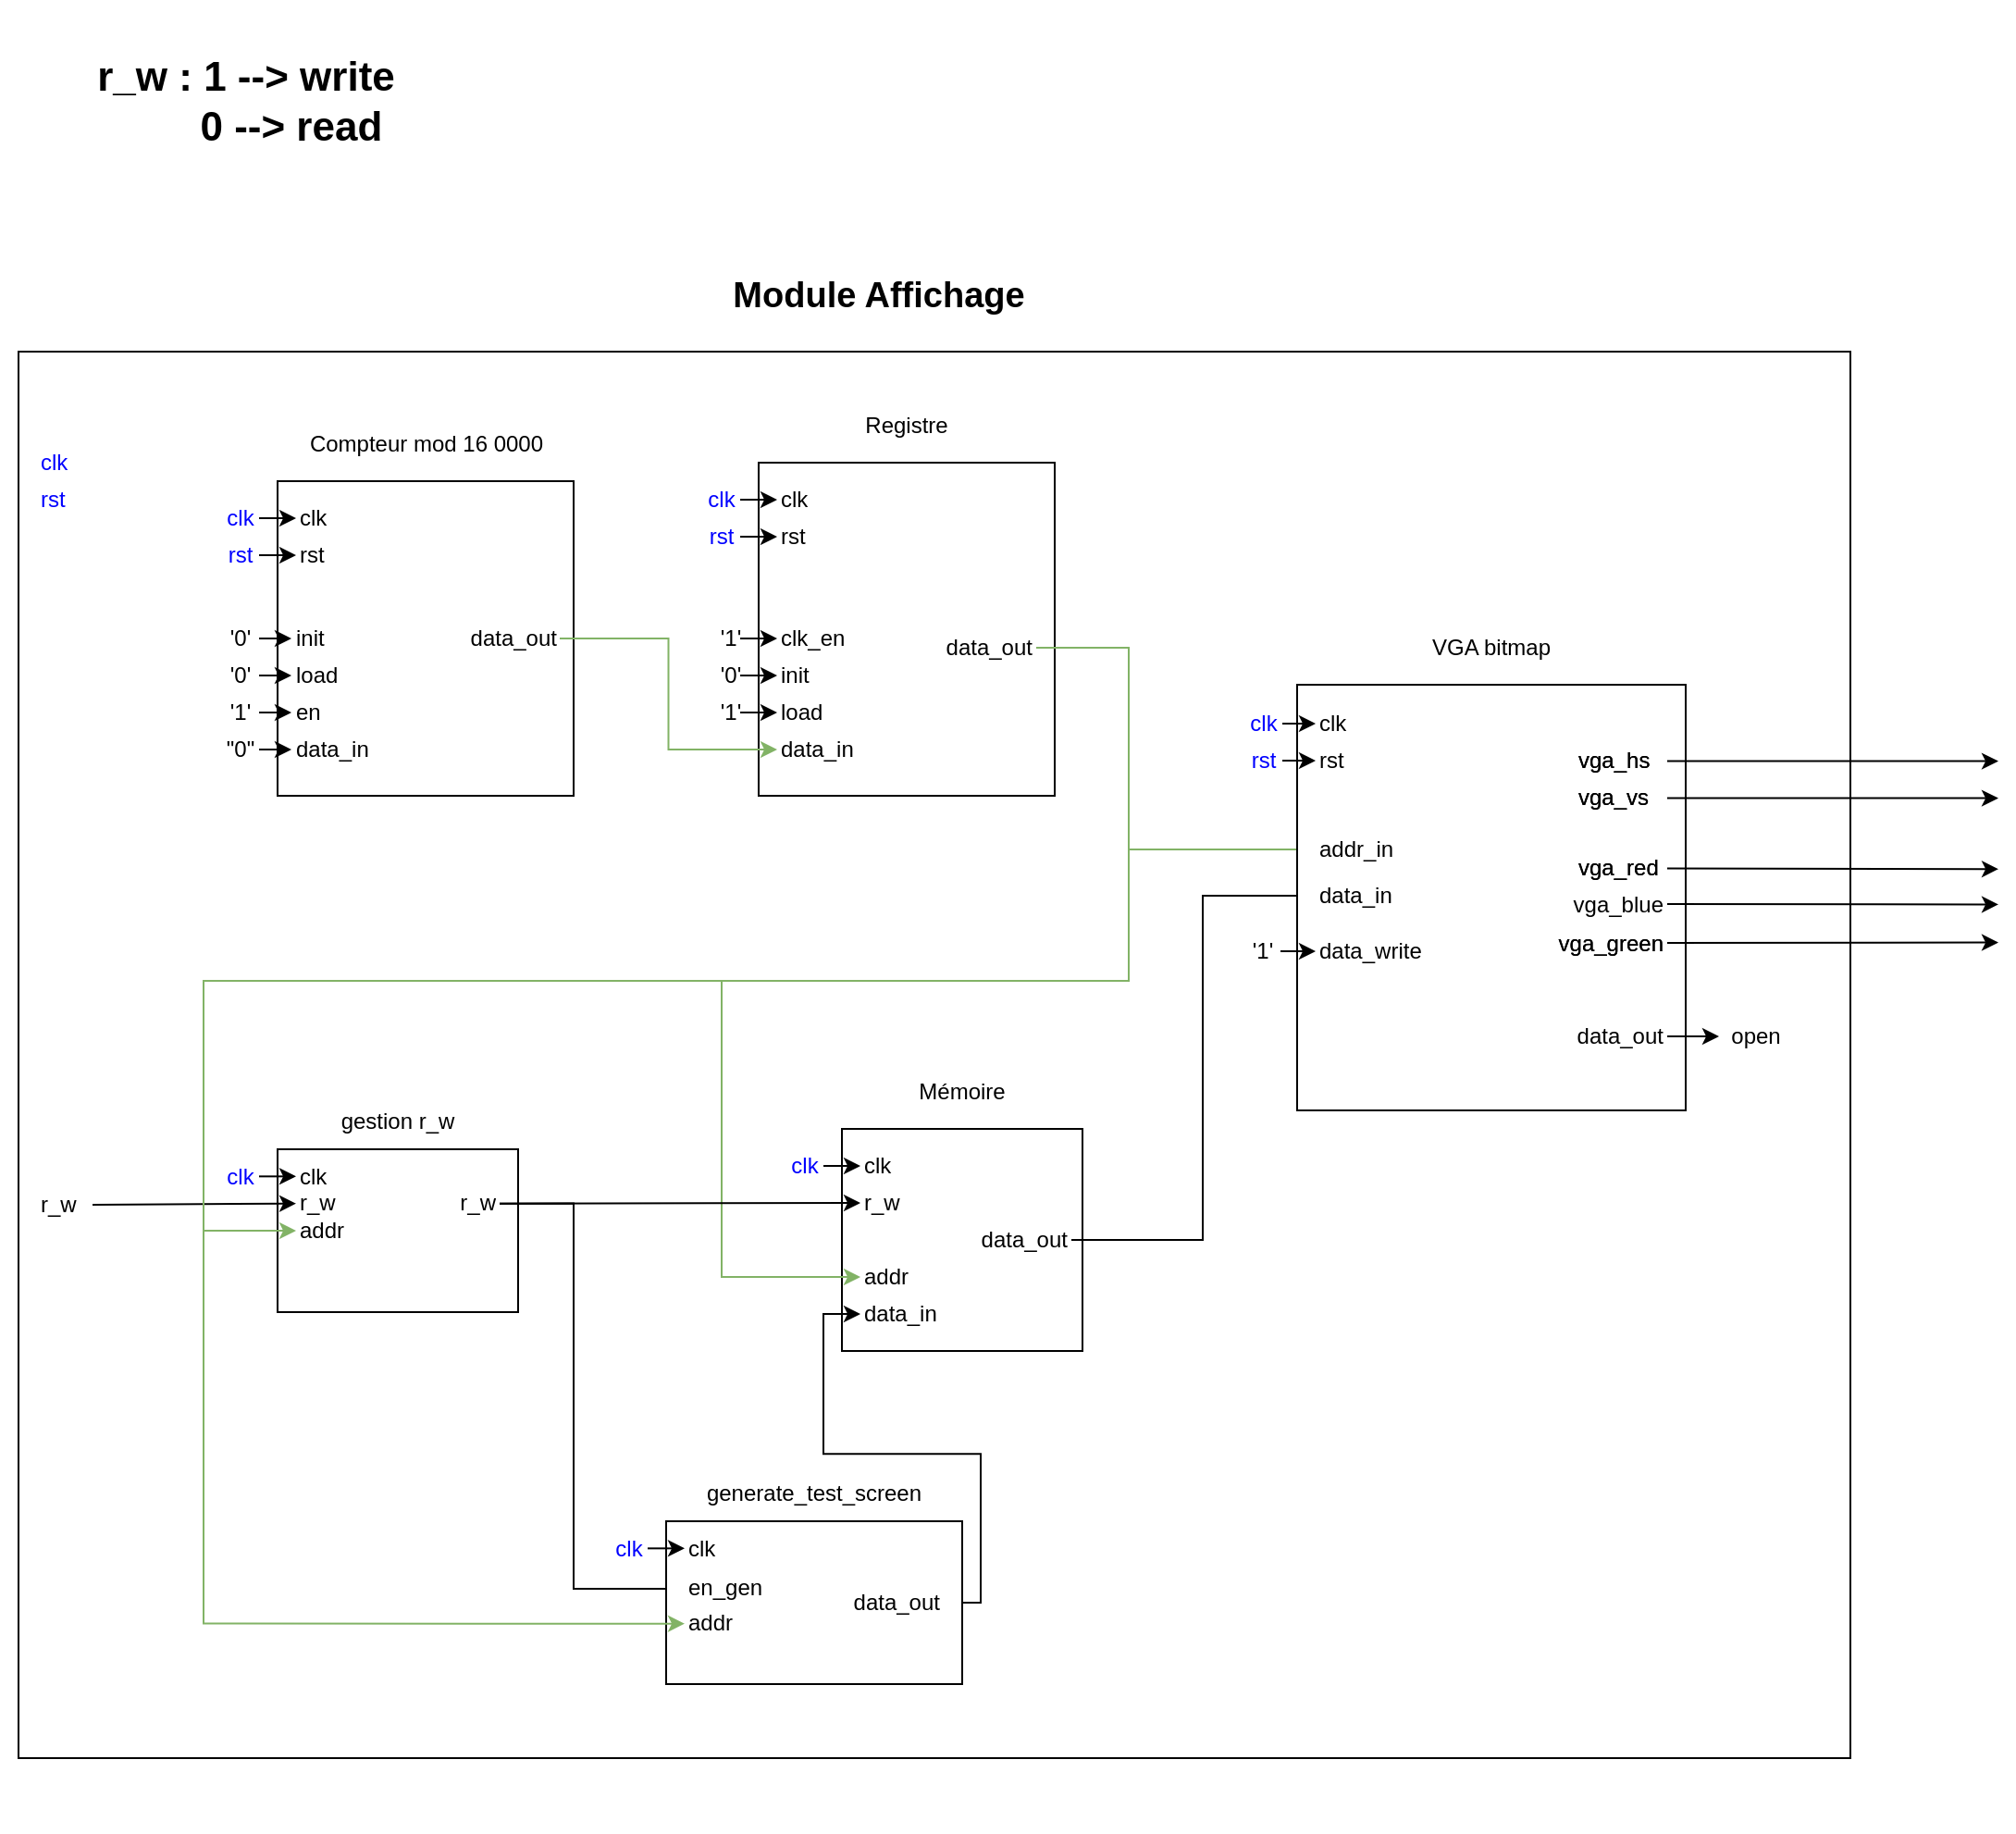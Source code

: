 <mxfile version="14.1.8" type="device"><diagram id="ax2-JwtC_drVLvmRyZry" name="Structure affichage"><mxGraphModel dx="1536" dy="964" grid="1" gridSize="10" guides="1" tooltips="1" connect="1" arrows="1" fold="1" page="1" pageScale="1" pageWidth="827" pageHeight="1169" math="0" shadow="0"><root><mxCell id="0"/><mxCell id="1" parent="0"/><mxCell id="cAU2ld0IRvJ3cUlQeDsV-158" value="&lt;font style=&quot;font-size: 22px;&quot;&gt;&lt;b style=&quot;font-size: 22px;&quot;&gt;r_w : 1 --&amp;gt; write&lt;br style=&quot;font-size: 22px;&quot;&gt;&amp;nbsp; &amp;nbsp; &amp;nbsp; &amp;nbsp; 0 --&amp;gt; read&lt;/b&gt;&lt;/font&gt;" style="text;html=1;strokeColor=none;fillColor=none;align=center;verticalAlign=middle;whiteSpace=wrap;rounded=0;fontSize=22;fontColor=#000000;" vertex="1" parent="1"><mxGeometry x="300" y="110" width="266" height="110" as="geometry"/></mxCell><mxCell id="cAU2ld0IRvJ3cUlQeDsV-157" value="" style="group" vertex="1" connectable="0" parent="1"><mxGeometry x="310" y="250" width="1070" height="850" as="geometry"/></mxCell><mxCell id="cAU2ld0IRvJ3cUlQeDsV-60" value="" style="rounded=0;whiteSpace=wrap;html=1;align=right;" vertex="1" parent="cAU2ld0IRvJ3cUlQeDsV-157"><mxGeometry y="50" width="990" height="760" as="geometry"/></mxCell><mxCell id="cAU2ld0IRvJ3cUlQeDsV-62" value="clk" style="text;html=1;strokeColor=none;fillColor=none;align=left;verticalAlign=middle;whiteSpace=wrap;rounded=0;fontColor=#0000FF;" vertex="1" parent="cAU2ld0IRvJ3cUlQeDsV-157"><mxGeometry x="10" y="100" width="20" height="20" as="geometry"/></mxCell><mxCell id="cAU2ld0IRvJ3cUlQeDsV-63" value="rst" style="text;html=1;strokeColor=none;fillColor=none;align=left;verticalAlign=middle;whiteSpace=wrap;rounded=0;fontColor=#0000FF;" vertex="1" parent="cAU2ld0IRvJ3cUlQeDsV-157"><mxGeometry x="10" y="120" width="20" height="20" as="geometry"/></mxCell><mxCell id="cAU2ld0IRvJ3cUlQeDsV-98" value="" style="group" vertex="1" connectable="0" parent="cAU2ld0IRvJ3cUlQeDsV-157"><mxGeometry x="110" y="90" width="210" height="230" as="geometry"/></mxCell><mxCell id="cAU2ld0IRvJ3cUlQeDsV-91" value="" style="group" vertex="1" connectable="0" parent="cAU2ld0IRvJ3cUlQeDsV-98"><mxGeometry width="210" height="230" as="geometry"/></mxCell><mxCell id="cAU2ld0IRvJ3cUlQeDsV-45" value="" style="group" vertex="1" connectable="0" parent="cAU2ld0IRvJ3cUlQeDsV-91"><mxGeometry x="30" width="180" height="230" as="geometry"/></mxCell><mxCell id="cAU2ld0IRvJ3cUlQeDsV-4" value="" style="rounded=0;whiteSpace=wrap;html=1;align=left;" vertex="1" parent="cAU2ld0IRvJ3cUlQeDsV-45"><mxGeometry y="30" width="160" height="170" as="geometry"/></mxCell><mxCell id="cAU2ld0IRvJ3cUlQeDsV-23" value="clk" style="text;html=1;strokeColor=none;fillColor=none;align=left;verticalAlign=middle;whiteSpace=wrap;rounded=0;" vertex="1" parent="cAU2ld0IRvJ3cUlQeDsV-45"><mxGeometry x="10" y="40" width="40" height="20" as="geometry"/></mxCell><mxCell id="cAU2ld0IRvJ3cUlQeDsV-24" value="rst" style="text;html=1;strokeColor=none;fillColor=none;align=left;verticalAlign=middle;whiteSpace=wrap;rounded=0;" vertex="1" parent="cAU2ld0IRvJ3cUlQeDsV-45"><mxGeometry x="10" y="60" width="40" height="20" as="geometry"/></mxCell><mxCell id="cAU2ld0IRvJ3cUlQeDsV-26" value="init" style="text;html=1;strokeColor=none;fillColor=none;align=left;verticalAlign=middle;whiteSpace=wrap;rounded=0;" vertex="1" parent="cAU2ld0IRvJ3cUlQeDsV-45"><mxGeometry x="7.5" y="100" width="40" height="30" as="geometry"/></mxCell><mxCell id="cAU2ld0IRvJ3cUlQeDsV-27" value="load" style="text;html=1;strokeColor=none;fillColor=none;align=left;verticalAlign=middle;whiteSpace=wrap;rounded=0;" vertex="1" parent="cAU2ld0IRvJ3cUlQeDsV-45"><mxGeometry x="7.5" y="120" width="60" height="30" as="geometry"/></mxCell><mxCell id="cAU2ld0IRvJ3cUlQeDsV-28" value="en" style="text;html=1;strokeColor=none;fillColor=none;align=left;verticalAlign=middle;whiteSpace=wrap;rounded=0;" vertex="1" parent="cAU2ld0IRvJ3cUlQeDsV-45"><mxGeometry x="7.5" y="140" width="60" height="30" as="geometry"/></mxCell><mxCell id="cAU2ld0IRvJ3cUlQeDsV-36" value="data_in" style="text;html=1;strokeColor=none;fillColor=none;align=left;verticalAlign=middle;whiteSpace=wrap;rounded=0;" vertex="1" parent="cAU2ld0IRvJ3cUlQeDsV-45"><mxGeometry x="7.5" y="160" width="60" height="30" as="geometry"/></mxCell><mxCell id="cAU2ld0IRvJ3cUlQeDsV-37" value="data_out" style="text;html=1;strokeColor=none;fillColor=none;align=right;verticalAlign=middle;whiteSpace=wrap;rounded=0;" vertex="1" parent="cAU2ld0IRvJ3cUlQeDsV-45"><mxGeometry x="92.5" y="100" width="60" height="30" as="geometry"/></mxCell><mxCell id="cAU2ld0IRvJ3cUlQeDsV-38" value="Compteur mod 16 0000" style="text;html=1;strokeColor=none;fillColor=none;align=center;verticalAlign=middle;whiteSpace=wrap;rounded=0;" vertex="1" parent="cAU2ld0IRvJ3cUlQeDsV-45"><mxGeometry x="7.5" width="145" height="20" as="geometry"/></mxCell><mxCell id="cAU2ld0IRvJ3cUlQeDsV-72" style="edgeStyle=orthogonalEdgeStyle;rounded=0;orthogonalLoop=1;jettySize=auto;html=1;exitX=1;exitY=0.5;exitDx=0;exitDy=0;entryX=0;entryY=0.5;entryDx=0;entryDy=0;" edge="1" parent="cAU2ld0IRvJ3cUlQeDsV-91" source="cAU2ld0IRvJ3cUlQeDsV-71" target="cAU2ld0IRvJ3cUlQeDsV-26"><mxGeometry relative="1" as="geometry"/></mxCell><mxCell id="cAU2ld0IRvJ3cUlQeDsV-71" value="'0'" style="text;html=1;strokeColor=none;fillColor=none;align=center;verticalAlign=middle;whiteSpace=wrap;rounded=0;" vertex="1" parent="cAU2ld0IRvJ3cUlQeDsV-91"><mxGeometry y="105" width="20" height="20" as="geometry"/></mxCell><mxCell id="cAU2ld0IRvJ3cUlQeDsV-79" style="edgeStyle=none;rounded=0;orthogonalLoop=1;jettySize=auto;html=1;exitX=1;exitY=0.5;exitDx=0;exitDy=0;entryX=0;entryY=0.5;entryDx=0;entryDy=0;" edge="1" parent="cAU2ld0IRvJ3cUlQeDsV-91" source="cAU2ld0IRvJ3cUlQeDsV-73" target="cAU2ld0IRvJ3cUlQeDsV-27"><mxGeometry relative="1" as="geometry"/></mxCell><mxCell id="cAU2ld0IRvJ3cUlQeDsV-73" value="'0'" style="text;html=1;strokeColor=none;fillColor=none;align=center;verticalAlign=middle;whiteSpace=wrap;rounded=0;" vertex="1" parent="cAU2ld0IRvJ3cUlQeDsV-91"><mxGeometry y="125" width="20" height="20" as="geometry"/></mxCell><mxCell id="cAU2ld0IRvJ3cUlQeDsV-80" style="edgeStyle=none;rounded=0;orthogonalLoop=1;jettySize=auto;html=1;exitX=1;exitY=0.5;exitDx=0;exitDy=0;entryX=0;entryY=0.5;entryDx=0;entryDy=0;" edge="1" parent="cAU2ld0IRvJ3cUlQeDsV-91" source="cAU2ld0IRvJ3cUlQeDsV-74" target="cAU2ld0IRvJ3cUlQeDsV-28"><mxGeometry relative="1" as="geometry"/></mxCell><mxCell id="cAU2ld0IRvJ3cUlQeDsV-74" value="'1'" style="text;html=1;strokeColor=none;fillColor=none;align=center;verticalAlign=middle;whiteSpace=wrap;rounded=0;" vertex="1" parent="cAU2ld0IRvJ3cUlQeDsV-91"><mxGeometry y="145" width="20" height="20" as="geometry"/></mxCell><mxCell id="cAU2ld0IRvJ3cUlQeDsV-81" style="edgeStyle=none;rounded=0;orthogonalLoop=1;jettySize=auto;html=1;exitX=1;exitY=0.5;exitDx=0;exitDy=0;entryX=0;entryY=0.5;entryDx=0;entryDy=0;" edge="1" parent="cAU2ld0IRvJ3cUlQeDsV-91" source="cAU2ld0IRvJ3cUlQeDsV-75" target="cAU2ld0IRvJ3cUlQeDsV-36"><mxGeometry relative="1" as="geometry"/></mxCell><mxCell id="cAU2ld0IRvJ3cUlQeDsV-75" value="&quot;0&quot;" style="text;html=1;strokeColor=none;fillColor=none;align=center;verticalAlign=middle;whiteSpace=wrap;rounded=0;" vertex="1" parent="cAU2ld0IRvJ3cUlQeDsV-91"><mxGeometry y="165" width="20" height="20" as="geometry"/></mxCell><mxCell id="cAU2ld0IRvJ3cUlQeDsV-96" style="edgeStyle=orthogonalEdgeStyle;rounded=0;orthogonalLoop=1;jettySize=auto;html=1;exitX=1;exitY=0.5;exitDx=0;exitDy=0;entryX=0;entryY=0.5;entryDx=0;entryDy=0;" edge="1" parent="cAU2ld0IRvJ3cUlQeDsV-98" source="cAU2ld0IRvJ3cUlQeDsV-94" target="cAU2ld0IRvJ3cUlQeDsV-23"><mxGeometry relative="1" as="geometry"/></mxCell><mxCell id="cAU2ld0IRvJ3cUlQeDsV-94" value="clk&lt;span style=&quot;font-family: monospace; font-size: 0px;&quot;&gt;%3CmxGraphModel%3E%3Croot%3E%3CmxCell%20id%3D%220%22%2F%3E%3CmxCell%20id%3D%221%22%20parent%3D%220%22%2F%3E%3CmxCell%20id%3D%222%22%20value%3D%22'0'%22%20style%3D%22text%3Bhtml%3D1%3BstrokeColor%3Dnone%3BfillColor%3Dnone%3Balign%3Dcenter%3BverticalAlign%3Dmiddle%3BwhiteSpace%3Dwrap%3Brounded%3D0%3B%22%20vertex%3D%221%22%20parent%3D%221%22%3E%3CmxGeometry%20x%3D%22170%22%20y%3D%22165%22%20width%3D%2220%22%20height%3D%2220%22%20as%3D%22geometry%22%2F%3E%3C%2FmxCell%3E%3C%2Froot%3E%3C%2FmxGraphModel%3E&lt;/span&gt;" style="text;html=1;strokeColor=none;fillColor=none;align=center;verticalAlign=middle;whiteSpace=wrap;rounded=0;fontColor=#0000FF;" vertex="1" parent="cAU2ld0IRvJ3cUlQeDsV-98"><mxGeometry y="40" width="20" height="20" as="geometry"/></mxCell><mxCell id="cAU2ld0IRvJ3cUlQeDsV-97" style="edgeStyle=orthogonalEdgeStyle;rounded=0;orthogonalLoop=1;jettySize=auto;html=1;exitX=1;exitY=0.5;exitDx=0;exitDy=0;entryX=0;entryY=0.5;entryDx=0;entryDy=0;" edge="1" parent="cAU2ld0IRvJ3cUlQeDsV-98" source="cAU2ld0IRvJ3cUlQeDsV-95" target="cAU2ld0IRvJ3cUlQeDsV-24"><mxGeometry relative="1" as="geometry"/></mxCell><mxCell id="cAU2ld0IRvJ3cUlQeDsV-95" value="rst" style="text;html=1;strokeColor=none;fillColor=none;align=center;verticalAlign=middle;whiteSpace=wrap;rounded=0;fontColor=#0000FF;" vertex="1" parent="cAU2ld0IRvJ3cUlQeDsV-98"><mxGeometry y="60" width="20" height="20" as="geometry"/></mxCell><mxCell id="cAU2ld0IRvJ3cUlQeDsV-110" value="" style="group" vertex="1" connectable="0" parent="cAU2ld0IRvJ3cUlQeDsV-157"><mxGeometry x="415" y="440" width="160" height="150" as="geometry"/></mxCell><mxCell id="cAU2ld0IRvJ3cUlQeDsV-46" value="" style="group" vertex="1" connectable="0" parent="cAU2ld0IRvJ3cUlQeDsV-110"><mxGeometry x="30" width="130" height="150" as="geometry"/></mxCell><mxCell id="cAU2ld0IRvJ3cUlQeDsV-3" value="" style="rounded=0;whiteSpace=wrap;html=1;align=center;" vertex="1" parent="cAU2ld0IRvJ3cUlQeDsV-46"><mxGeometry y="30" width="130" height="120" as="geometry"/></mxCell><mxCell id="cAU2ld0IRvJ3cUlQeDsV-39" value="Mémoire" style="text;html=1;strokeColor=none;fillColor=none;align=center;verticalAlign=middle;whiteSpace=wrap;rounded=0;" vertex="1" parent="cAU2ld0IRvJ3cUlQeDsV-46"><mxGeometry x="20" width="90" height="20" as="geometry"/></mxCell><mxCell id="cAU2ld0IRvJ3cUlQeDsV-40" value="clk" style="text;html=1;strokeColor=none;fillColor=none;align=left;verticalAlign=middle;whiteSpace=wrap;rounded=0;" vertex="1" parent="cAU2ld0IRvJ3cUlQeDsV-46"><mxGeometry x="10" y="40" width="40" height="20" as="geometry"/></mxCell><mxCell id="cAU2ld0IRvJ3cUlQeDsV-41" value="r_w" style="text;html=1;strokeColor=none;fillColor=none;align=left;verticalAlign=middle;whiteSpace=wrap;rounded=0;" vertex="1" parent="cAU2ld0IRvJ3cUlQeDsV-46"><mxGeometry x="10" y="60" width="40" height="20" as="geometry"/></mxCell><mxCell id="cAU2ld0IRvJ3cUlQeDsV-42" value="addr" style="text;html=1;strokeColor=none;fillColor=none;align=left;verticalAlign=middle;whiteSpace=wrap;rounded=0;" vertex="1" parent="cAU2ld0IRvJ3cUlQeDsV-46"><mxGeometry x="10" y="100" width="40" height="20" as="geometry"/></mxCell><mxCell id="cAU2ld0IRvJ3cUlQeDsV-43" value="data_in" style="text;html=1;strokeColor=none;fillColor=none;align=left;verticalAlign=middle;whiteSpace=wrap;rounded=0;" vertex="1" parent="cAU2ld0IRvJ3cUlQeDsV-46"><mxGeometry x="10" y="120" width="50" height="20" as="geometry"/></mxCell><mxCell id="cAU2ld0IRvJ3cUlQeDsV-44" value="data_out" style="text;html=1;strokeColor=none;fillColor=none;align=right;verticalAlign=middle;whiteSpace=wrap;rounded=0;" vertex="1" parent="cAU2ld0IRvJ3cUlQeDsV-46"><mxGeometry x="64" y="75" width="60" height="30" as="geometry"/></mxCell><mxCell id="cAU2ld0IRvJ3cUlQeDsV-105" style="edgeStyle=none;rounded=0;orthogonalLoop=1;jettySize=auto;html=1;exitX=1;exitY=0.5;exitDx=0;exitDy=0;entryX=0;entryY=0.5;entryDx=0;entryDy=0;" edge="1" parent="cAU2ld0IRvJ3cUlQeDsV-110" source="cAU2ld0IRvJ3cUlQeDsV-104" target="cAU2ld0IRvJ3cUlQeDsV-40"><mxGeometry relative="1" as="geometry"/></mxCell><mxCell id="cAU2ld0IRvJ3cUlQeDsV-104" value="&lt;font color=&quot;#0000ff&quot;&gt;clk&lt;span style=&quot;font-family: monospace ; font-size: 0px&quot;&gt;%3CmxGraphModel%3E%3Croot%3E%3CmxCell%20id%3D%220%22%2F%3E%3CmxCell%20id%3D%221%22%20parent%3D%220%22%2F%3E%3CmxCell%20id%3D%222%22%20value%3D%22'0'%22%20style%3D%22text%3Bhtml%3D1%3BstrokeColor%3Dnone%3BfillColor%3Dnone%3Balign%3Dcenter%3BverticalAlign%3Dmiddle%3BwhiteSpace%3Dwrap%3Brounded%3D0%3B%22%20vertex%3D%221%22%20parent%3D%221%22%3E%3CmxGeometry%20x%3D%22170%22%20y%3D%22165%22%20width%3D%2220%22%20height%3D%2220%22%20as%3D%22geometry%22%2F%3E%3C%2FmxCell%3E%3C%2Froot%3E%3C%2FmxGraphModel%3E&lt;/span&gt;&lt;/font&gt;" style="text;html=1;strokeColor=none;fillColor=none;align=center;verticalAlign=middle;whiteSpace=wrap;rounded=0;" vertex="1" parent="cAU2ld0IRvJ3cUlQeDsV-110"><mxGeometry y="40" width="20" height="20" as="geometry"/></mxCell><mxCell id="cAU2ld0IRvJ3cUlQeDsV-111" value="" style="group" vertex="1" connectable="0" parent="cAU2ld0IRvJ3cUlQeDsV-157"><mxGeometry x="370" y="80" width="190" height="230" as="geometry"/></mxCell><mxCell id="cAU2ld0IRvJ3cUlQeDsV-90" value="" style="group" vertex="1" connectable="0" parent="cAU2ld0IRvJ3cUlQeDsV-111"><mxGeometry x="10" width="180" height="230" as="geometry"/></mxCell><mxCell id="cAU2ld0IRvJ3cUlQeDsV-49" value="" style="group" vertex="1" connectable="0" parent="cAU2ld0IRvJ3cUlQeDsV-90"><mxGeometry x="20" width="160" height="230" as="geometry"/></mxCell><mxCell id="cAU2ld0IRvJ3cUlQeDsV-50" value="" style="rounded=0;whiteSpace=wrap;html=1;align=left;" vertex="1" parent="cAU2ld0IRvJ3cUlQeDsV-49"><mxGeometry y="30" width="160" height="180" as="geometry"/></mxCell><mxCell id="cAU2ld0IRvJ3cUlQeDsV-51" value="clk" style="text;html=1;strokeColor=none;fillColor=none;align=left;verticalAlign=middle;whiteSpace=wrap;rounded=0;" vertex="1" parent="cAU2ld0IRvJ3cUlQeDsV-49"><mxGeometry x="10" y="40" width="40" height="20" as="geometry"/></mxCell><mxCell id="cAU2ld0IRvJ3cUlQeDsV-52" value="rst" style="text;html=1;strokeColor=none;fillColor=none;align=left;verticalAlign=middle;whiteSpace=wrap;rounded=0;" vertex="1" parent="cAU2ld0IRvJ3cUlQeDsV-49"><mxGeometry x="10" y="60" width="40" height="20" as="geometry"/></mxCell><mxCell id="cAU2ld0IRvJ3cUlQeDsV-53" value="clk_en" style="text;html=1;strokeColor=none;fillColor=none;align=left;verticalAlign=middle;whiteSpace=wrap;rounded=0;" vertex="1" parent="cAU2ld0IRvJ3cUlQeDsV-49"><mxGeometry x="10" y="110" width="40" height="30" as="geometry"/></mxCell><mxCell id="cAU2ld0IRvJ3cUlQeDsV-54" value="init" style="text;html=1;strokeColor=none;fillColor=none;align=left;verticalAlign=middle;whiteSpace=wrap;rounded=0;" vertex="1" parent="cAU2ld0IRvJ3cUlQeDsV-49"><mxGeometry x="10" y="130" width="40" height="30" as="geometry"/></mxCell><mxCell id="cAU2ld0IRvJ3cUlQeDsV-55" value="load" style="text;html=1;strokeColor=none;fillColor=none;align=left;verticalAlign=middle;whiteSpace=wrap;rounded=0;" vertex="1" parent="cAU2ld0IRvJ3cUlQeDsV-49"><mxGeometry x="10" y="150" width="60" height="30" as="geometry"/></mxCell><mxCell id="cAU2ld0IRvJ3cUlQeDsV-57" value="data_in" style="text;html=1;strokeColor=none;fillColor=none;align=left;verticalAlign=middle;whiteSpace=wrap;rounded=0;" vertex="1" parent="cAU2ld0IRvJ3cUlQeDsV-49"><mxGeometry x="10" y="170" width="60" height="30" as="geometry"/></mxCell><mxCell id="cAU2ld0IRvJ3cUlQeDsV-58" value="data_out" style="text;html=1;strokeColor=none;fillColor=none;align=right;verticalAlign=middle;whiteSpace=wrap;rounded=0;" vertex="1" parent="cAU2ld0IRvJ3cUlQeDsV-49"><mxGeometry x="90" y="115" width="60" height="30" as="geometry"/></mxCell><mxCell id="cAU2ld0IRvJ3cUlQeDsV-59" value="Registre" style="text;html=1;strokeColor=none;fillColor=none;align=center;verticalAlign=middle;whiteSpace=wrap;rounded=0;" vertex="1" parent="cAU2ld0IRvJ3cUlQeDsV-49"><mxGeometry x="35" width="90" height="20" as="geometry"/></mxCell><mxCell id="cAU2ld0IRvJ3cUlQeDsV-87" style="edgeStyle=orthogonalEdgeStyle;rounded=0;orthogonalLoop=1;jettySize=auto;html=1;exitX=1;exitY=0.5;exitDx=0;exitDy=0;entryX=0;entryY=0.5;entryDx=0;entryDy=0;" edge="1" parent="cAU2ld0IRvJ3cUlQeDsV-90" source="cAU2ld0IRvJ3cUlQeDsV-84" target="cAU2ld0IRvJ3cUlQeDsV-53"><mxGeometry relative="1" as="geometry"/></mxCell><mxCell id="cAU2ld0IRvJ3cUlQeDsV-84" value="'1'" style="text;html=1;strokeColor=none;fillColor=none;align=center;verticalAlign=middle;whiteSpace=wrap;rounded=0;" vertex="1" parent="cAU2ld0IRvJ3cUlQeDsV-90"><mxGeometry y="120" width="10" height="10" as="geometry"/></mxCell><mxCell id="cAU2ld0IRvJ3cUlQeDsV-88" style="rounded=0;orthogonalLoop=1;jettySize=auto;html=1;exitX=1;exitY=0.5;exitDx=0;exitDy=0;entryX=0;entryY=0.5;entryDx=0;entryDy=0;" edge="1" parent="cAU2ld0IRvJ3cUlQeDsV-90" source="cAU2ld0IRvJ3cUlQeDsV-85" target="cAU2ld0IRvJ3cUlQeDsV-54"><mxGeometry relative="1" as="geometry"><mxPoint x="30" y="145" as="targetPoint"/></mxGeometry></mxCell><mxCell id="cAU2ld0IRvJ3cUlQeDsV-85" value="'0'" style="text;html=1;strokeColor=none;fillColor=none;align=center;verticalAlign=middle;whiteSpace=wrap;rounded=0;" vertex="1" parent="cAU2ld0IRvJ3cUlQeDsV-90"><mxGeometry y="140" width="10" height="10" as="geometry"/></mxCell><mxCell id="cAU2ld0IRvJ3cUlQeDsV-89" style="edgeStyle=none;rounded=0;orthogonalLoop=1;jettySize=auto;html=1;exitX=1;exitY=0.5;exitDx=0;exitDy=0;entryX=0;entryY=0.5;entryDx=0;entryDy=0;" edge="1" parent="cAU2ld0IRvJ3cUlQeDsV-90" source="cAU2ld0IRvJ3cUlQeDsV-86" target="cAU2ld0IRvJ3cUlQeDsV-55"><mxGeometry relative="1" as="geometry"/></mxCell><mxCell id="cAU2ld0IRvJ3cUlQeDsV-86" value="'1'" style="text;html=1;strokeColor=none;fillColor=none;align=center;verticalAlign=middle;whiteSpace=wrap;rounded=0;" vertex="1" parent="cAU2ld0IRvJ3cUlQeDsV-90"><mxGeometry y="160" width="10" height="10" as="geometry"/></mxCell><mxCell id="cAU2ld0IRvJ3cUlQeDsV-106" style="edgeStyle=none;rounded=0;orthogonalLoop=1;jettySize=auto;html=1;exitX=1;exitY=0.5;exitDx=0;exitDy=0;entryX=0;entryY=0.5;entryDx=0;entryDy=0;" edge="1" parent="cAU2ld0IRvJ3cUlQeDsV-111" source="cAU2ld0IRvJ3cUlQeDsV-99" target="cAU2ld0IRvJ3cUlQeDsV-51"><mxGeometry relative="1" as="geometry"/></mxCell><mxCell id="cAU2ld0IRvJ3cUlQeDsV-99" value="clk&lt;span style=&quot;font-family: monospace; font-size: 0px;&quot;&gt;%3CmxGraphModel%3E%3Croot%3E%3CmxCell%20id%3D%220%22%2F%3E%3CmxCell%20id%3D%221%22%20parent%3D%220%22%2F%3E%3CmxCell%20id%3D%222%22%20value%3D%22'0'%22%20style%3D%22text%3Bhtml%3D1%3BstrokeColor%3Dnone%3BfillColor%3Dnone%3Balign%3Dcenter%3BverticalAlign%3Dmiddle%3BwhiteSpace%3Dwrap%3Brounded%3D0%3B%22%20vertex%3D%221%22%20parent%3D%221%22%3E%3CmxGeometry%20x%3D%22170%22%20y%3D%22165%22%20width%3D%2220%22%20height%3D%2220%22%20as%3D%22geometry%22%2F%3E%3C%2FmxCell%3E%3C%2Froot%3E%3C%2FmxGraphModel%3E&lt;/span&gt;" style="text;html=1;strokeColor=none;fillColor=none;align=center;verticalAlign=middle;whiteSpace=wrap;rounded=0;fontColor=#0000FF;" vertex="1" parent="cAU2ld0IRvJ3cUlQeDsV-111"><mxGeometry y="40" width="20" height="20" as="geometry"/></mxCell><mxCell id="cAU2ld0IRvJ3cUlQeDsV-107" style="edgeStyle=none;rounded=0;orthogonalLoop=1;jettySize=auto;html=1;exitX=1;exitY=0.5;exitDx=0;exitDy=0;entryX=0;entryY=0.5;entryDx=0;entryDy=0;" edge="1" parent="cAU2ld0IRvJ3cUlQeDsV-111" source="cAU2ld0IRvJ3cUlQeDsV-100" target="cAU2ld0IRvJ3cUlQeDsV-52"><mxGeometry relative="1" as="geometry"/></mxCell><mxCell id="cAU2ld0IRvJ3cUlQeDsV-100" value="rst" style="text;html=1;strokeColor=none;fillColor=none;align=center;verticalAlign=middle;whiteSpace=wrap;rounded=0;fontColor=#0000FF;" vertex="1" parent="cAU2ld0IRvJ3cUlQeDsV-111"><mxGeometry y="60" width="20" height="20" as="geometry"/></mxCell><mxCell id="cAU2ld0IRvJ3cUlQeDsV-83" style="edgeStyle=orthogonalEdgeStyle;rounded=0;orthogonalLoop=1;jettySize=auto;html=1;exitX=1;exitY=0.5;exitDx=0;exitDy=0;entryX=0;entryY=0.5;entryDx=0;entryDy=0;fillColor=#d5e8d4;strokeColor=#82b366;" edge="1" parent="cAU2ld0IRvJ3cUlQeDsV-157" source="cAU2ld0IRvJ3cUlQeDsV-37" target="cAU2ld0IRvJ3cUlQeDsV-57"><mxGeometry relative="1" as="geometry"/></mxCell><mxCell id="cAU2ld0IRvJ3cUlQeDsV-120" style="edgeStyle=orthogonalEdgeStyle;rounded=0;orthogonalLoop=1;jettySize=auto;html=1;exitX=1;exitY=0.5;exitDx=0;exitDy=0;entryX=0;entryY=0.5;entryDx=0;entryDy=0;fillColor=#d5e8d4;strokeColor=#82b366;" edge="1" parent="cAU2ld0IRvJ3cUlQeDsV-157" source="cAU2ld0IRvJ3cUlQeDsV-58" target="cAU2ld0IRvJ3cUlQeDsV-42"><mxGeometry relative="1" as="geometry"><Array as="points"><mxPoint x="600" y="210"/><mxPoint x="600" y="390"/><mxPoint x="380" y="390"/><mxPoint x="380" y="550"/></Array></mxGeometry></mxCell><mxCell id="cAU2ld0IRvJ3cUlQeDsV-124" value="r_w" style="text;html=1;strokeColor=none;fillColor=none;align=left;verticalAlign=middle;whiteSpace=wrap;rounded=0;" vertex="1" parent="cAU2ld0IRvJ3cUlQeDsV-157"><mxGeometry x="10" y="501" width="30" height="20" as="geometry"/></mxCell><mxCell id="cAU2ld0IRvJ3cUlQeDsV-126" value="" style="group" vertex="1" connectable="0" parent="cAU2ld0IRvJ3cUlQeDsV-157"><mxGeometry x="110" y="449" width="160" height="150" as="geometry"/></mxCell><mxCell id="cAU2ld0IRvJ3cUlQeDsV-138" value="" style="group" vertex="1" connectable="0" parent="cAU2ld0IRvJ3cUlQeDsV-126"><mxGeometry y="10" width="160" height="110" as="geometry"/></mxCell><mxCell id="cAU2ld0IRvJ3cUlQeDsV-127" value="" style="group" vertex="1" connectable="0" parent="cAU2ld0IRvJ3cUlQeDsV-138"><mxGeometry x="30" width="130" height="110" as="geometry"/></mxCell><mxCell id="cAU2ld0IRvJ3cUlQeDsV-128" value="" style="rounded=0;whiteSpace=wrap;html=1;align=center;" vertex="1" parent="cAU2ld0IRvJ3cUlQeDsV-127"><mxGeometry y="22" width="130" height="88" as="geometry"/></mxCell><mxCell id="cAU2ld0IRvJ3cUlQeDsV-129" value="gestion r_w" style="text;html=1;strokeColor=none;fillColor=none;align=center;verticalAlign=middle;whiteSpace=wrap;rounded=0;" vertex="1" parent="cAU2ld0IRvJ3cUlQeDsV-127"><mxGeometry x="20" width="90" height="14.667" as="geometry"/></mxCell><mxCell id="cAU2ld0IRvJ3cUlQeDsV-130" value="clk" style="text;html=1;strokeColor=none;fillColor=none;align=left;verticalAlign=middle;whiteSpace=wrap;rounded=0;" vertex="1" parent="cAU2ld0IRvJ3cUlQeDsV-127"><mxGeometry x="10" y="29.333" width="40" height="14.667" as="geometry"/></mxCell><mxCell id="cAU2ld0IRvJ3cUlQeDsV-131" value="r_w" style="text;html=1;strokeColor=none;fillColor=none;align=left;verticalAlign=middle;whiteSpace=wrap;rounded=0;" vertex="1" parent="cAU2ld0IRvJ3cUlQeDsV-127"><mxGeometry x="10" y="44" width="40" height="14.667" as="geometry"/></mxCell><mxCell id="cAU2ld0IRvJ3cUlQeDsV-132" value="addr" style="text;html=1;strokeColor=none;fillColor=none;align=left;verticalAlign=middle;whiteSpace=wrap;rounded=0;" vertex="1" parent="cAU2ld0IRvJ3cUlQeDsV-127"><mxGeometry x="10" y="58.667" width="40" height="14.667" as="geometry"/></mxCell><mxCell id="cAU2ld0IRvJ3cUlQeDsV-134" value="r_w" style="text;html=1;strokeColor=none;fillColor=none;align=right;verticalAlign=middle;whiteSpace=wrap;rounded=0;" vertex="1" parent="cAU2ld0IRvJ3cUlQeDsV-127"><mxGeometry x="90" y="40.333" width="30" height="22" as="geometry"/></mxCell><mxCell id="cAU2ld0IRvJ3cUlQeDsV-135" style="edgeStyle=none;rounded=0;orthogonalLoop=1;jettySize=auto;html=1;exitX=1;exitY=0.5;exitDx=0;exitDy=0;entryX=0;entryY=0.5;entryDx=0;entryDy=0;" edge="1" parent="cAU2ld0IRvJ3cUlQeDsV-138" source="cAU2ld0IRvJ3cUlQeDsV-136" target="cAU2ld0IRvJ3cUlQeDsV-130"><mxGeometry relative="1" as="geometry"/></mxCell><mxCell id="cAU2ld0IRvJ3cUlQeDsV-136" value="&lt;font color=&quot;#0000ff&quot;&gt;clk&lt;span style=&quot;font-family: monospace ; font-size: 0px&quot;&gt;%3CmxGraphModel%3E%3Croot%3E%3CmxCell%20id%3D%220%22%2F%3E%3CmxCell%20id%3D%221%22%20parent%3D%220%22%2F%3E%3CmxCell%20id%3D%222%22%20value%3D%22'0'%22%20style%3D%22text%3Bhtml%3D1%3BstrokeColor%3Dnone%3BfillColor%3Dnone%3Balign%3Dcenter%3BverticalAlign%3Dmiddle%3BwhiteSpace%3Dwrap%3Brounded%3D0%3B%22%20vertex%3D%221%22%20parent%3D%221%22%3E%3CmxGeometry%20x%3D%22170%22%20y%3D%22165%22%20width%3D%2220%22%20height%3D%2220%22%20as%3D%22geometry%22%2F%3E%3C%2FmxCell%3E%3C%2Froot%3E%3C%2FmxGraphModel%3E&lt;/span&gt;&lt;/font&gt;" style="text;html=1;strokeColor=none;fillColor=none;align=center;verticalAlign=middle;whiteSpace=wrap;rounded=0;" vertex="1" parent="cAU2ld0IRvJ3cUlQeDsV-138"><mxGeometry y="26.67" width="20" height="20" as="geometry"/></mxCell><mxCell id="cAU2ld0IRvJ3cUlQeDsV-139" style="edgeStyle=none;rounded=0;orthogonalLoop=1;jettySize=auto;html=1;exitX=1;exitY=0.5;exitDx=0;exitDy=0;entryX=0;entryY=0.5;entryDx=0;entryDy=0;" edge="1" parent="cAU2ld0IRvJ3cUlQeDsV-157" source="cAU2ld0IRvJ3cUlQeDsV-134" target="cAU2ld0IRvJ3cUlQeDsV-41"><mxGeometry relative="1" as="geometry"/></mxCell><mxCell id="cAU2ld0IRvJ3cUlQeDsV-140" style="edgeStyle=none;rounded=0;orthogonalLoop=1;jettySize=auto;html=1;exitX=1;exitY=0.5;exitDx=0;exitDy=0;entryX=0;entryY=0.5;entryDx=0;entryDy=0;" edge="1" parent="cAU2ld0IRvJ3cUlQeDsV-157" source="cAU2ld0IRvJ3cUlQeDsV-124" target="cAU2ld0IRvJ3cUlQeDsV-131"><mxGeometry relative="1" as="geometry"/></mxCell><mxCell id="cAU2ld0IRvJ3cUlQeDsV-141" style="edgeStyle=orthogonalEdgeStyle;rounded=0;orthogonalLoop=1;jettySize=auto;html=1;exitX=1;exitY=0.5;exitDx=0;exitDy=0;entryX=0;entryY=0.5;entryDx=0;entryDy=0;fillColor=#d5e8d4;strokeColor=#82b366;" edge="1" parent="cAU2ld0IRvJ3cUlQeDsV-157" source="cAU2ld0IRvJ3cUlQeDsV-58" target="cAU2ld0IRvJ3cUlQeDsV-132"><mxGeometry relative="1" as="geometry"><Array as="points"><mxPoint x="600" y="210"/><mxPoint x="600" y="390"/><mxPoint x="100" y="390"/><mxPoint x="100" y="525"/></Array></mxGeometry></mxCell><mxCell id="cAU2ld0IRvJ3cUlQeDsV-92" style="edgeStyle=orthogonalEdgeStyle;rounded=0;orthogonalLoop=1;jettySize=auto;html=1;exitX=1;exitY=0.5;exitDx=0;exitDy=0;entryX=0;entryY=0.5;entryDx=0;entryDy=0;fillColor=#d5e8d4;strokeColor=#82b366;" edge="1" parent="cAU2ld0IRvJ3cUlQeDsV-157" source="cAU2ld0IRvJ3cUlQeDsV-58" target="cAU2ld0IRvJ3cUlQeDsV-8"><mxGeometry relative="1" as="geometry"><Array as="points"><mxPoint x="600" y="210"/><mxPoint x="600" y="319"/></Array></mxGeometry></mxCell><mxCell id="cAU2ld0IRvJ3cUlQeDsV-93" style="edgeStyle=orthogonalEdgeStyle;rounded=0;orthogonalLoop=1;jettySize=auto;html=1;exitX=1;exitY=0.5;exitDx=0;exitDy=0;entryX=0;entryY=0.5;entryDx=0;entryDy=0;" edge="1" parent="cAU2ld0IRvJ3cUlQeDsV-157" source="cAU2ld0IRvJ3cUlQeDsV-44" target="cAU2ld0IRvJ3cUlQeDsV-9"><mxGeometry relative="1" as="geometry"><Array as="points"><mxPoint x="640" y="530"/><mxPoint x="640" y="344"/></Array></mxGeometry></mxCell><mxCell id="cAU2ld0IRvJ3cUlQeDsV-153" value="" style="group" vertex="1" connectable="0" parent="cAU2ld0IRvJ3cUlQeDsV-157"><mxGeometry x="663" y="200" width="407" height="260" as="geometry"/></mxCell><mxCell id="cAU2ld0IRvJ3cUlQeDsV-150" value="" style="group" vertex="1" connectable="0" parent="cAU2ld0IRvJ3cUlQeDsV-153"><mxGeometry width="407" height="260" as="geometry"/></mxCell><mxCell id="cAU2ld0IRvJ3cUlQeDsV-123" value="" style="group" vertex="1" connectable="0" parent="cAU2ld0IRvJ3cUlQeDsV-150"><mxGeometry width="296" height="260" as="geometry"/></mxCell><mxCell id="cAU2ld0IRvJ3cUlQeDsV-119" value="" style="group" vertex="1" connectable="0" parent="cAU2ld0IRvJ3cUlQeDsV-123"><mxGeometry width="248" height="260" as="geometry"/></mxCell><mxCell id="cAU2ld0IRvJ3cUlQeDsV-20" value="" style="group;align=left;" vertex="1" connectable="0" parent="cAU2ld0IRvJ3cUlQeDsV-119"><mxGeometry x="28" width="220" height="260" as="geometry"/></mxCell><mxCell id="cAU2ld0IRvJ3cUlQeDsV-2" value="" style="rounded=0;whiteSpace=wrap;html=1;align=left;" vertex="1" parent="cAU2ld0IRvJ3cUlQeDsV-20"><mxGeometry y="30" width="210" height="230" as="geometry"/></mxCell><mxCell id="cAU2ld0IRvJ3cUlQeDsV-5" value="clk" style="text;html=1;strokeColor=none;fillColor=none;align=left;verticalAlign=middle;whiteSpace=wrap;rounded=0;" vertex="1" parent="cAU2ld0IRvJ3cUlQeDsV-20"><mxGeometry x="10" y="41" width="40" height="20" as="geometry"/></mxCell><mxCell id="cAU2ld0IRvJ3cUlQeDsV-6" value="rst" style="text;html=1;strokeColor=none;fillColor=none;align=left;verticalAlign=middle;whiteSpace=wrap;rounded=0;" vertex="1" parent="cAU2ld0IRvJ3cUlQeDsV-20"><mxGeometry x="10" y="61" width="40" height="20" as="geometry"/></mxCell><mxCell id="cAU2ld0IRvJ3cUlQeDsV-7" value="VGA bitmap" style="text;html=1;strokeColor=none;fillColor=none;align=center;verticalAlign=middle;whiteSpace=wrap;rounded=0;" vertex="1" parent="cAU2ld0IRvJ3cUlQeDsV-20"><mxGeometry x="60" width="90" height="20" as="geometry"/></mxCell><mxCell id="cAU2ld0IRvJ3cUlQeDsV-8" value="addr_in" style="text;html=1;strokeColor=none;fillColor=none;align=left;verticalAlign=middle;whiteSpace=wrap;rounded=0;" vertex="1" parent="cAU2ld0IRvJ3cUlQeDsV-20"><mxGeometry x="10" y="109" width="40" height="20" as="geometry"/></mxCell><mxCell id="cAU2ld0IRvJ3cUlQeDsV-9" value="data_in" style="text;html=1;strokeColor=none;fillColor=none;align=left;verticalAlign=middle;whiteSpace=wrap;rounded=0;" vertex="1" parent="cAU2ld0IRvJ3cUlQeDsV-20"><mxGeometry x="10" y="129" width="40" height="30" as="geometry"/></mxCell><mxCell id="cAU2ld0IRvJ3cUlQeDsV-10" value="data_write" style="text;html=1;strokeColor=none;fillColor=none;align=left;verticalAlign=middle;whiteSpace=wrap;rounded=0;" vertex="1" parent="cAU2ld0IRvJ3cUlQeDsV-20"><mxGeometry x="10" y="159" width="60" height="30" as="geometry"/></mxCell><mxCell id="cAU2ld0IRvJ3cUlQeDsV-12" value="vga_hs" style="text;html=1;strokeColor=none;fillColor=none;align=left;verticalAlign=middle;whiteSpace=wrap;rounded=0;" vertex="1" parent="cAU2ld0IRvJ3cUlQeDsV-20"><mxGeometry x="150" y="61" width="50" height="20" as="geometry"/></mxCell><mxCell id="cAU2ld0IRvJ3cUlQeDsV-13" value="vga_vs" style="text;html=1;strokeColor=none;fillColor=none;align=left;verticalAlign=middle;whiteSpace=wrap;rounded=0;" vertex="1" parent="cAU2ld0IRvJ3cUlQeDsV-20"><mxGeometry x="150" y="81" width="50" height="20" as="geometry"/></mxCell><mxCell id="cAU2ld0IRvJ3cUlQeDsV-14" value="vga_red" style="text;html=1;strokeColor=none;fillColor=none;align=left;verticalAlign=middle;whiteSpace=wrap;rounded=0;" vertex="1" parent="cAU2ld0IRvJ3cUlQeDsV-20"><mxGeometry x="150" y="119" width="50" height="20" as="geometry"/></mxCell><mxCell id="cAU2ld0IRvJ3cUlQeDsV-15" value="vga_blue" style="text;html=1;strokeColor=none;fillColor=none;align=right;verticalAlign=middle;whiteSpace=wrap;rounded=0;" vertex="1" parent="cAU2ld0IRvJ3cUlQeDsV-20"><mxGeometry x="140" y="138" width="60" height="21" as="geometry"/></mxCell><mxCell id="cAU2ld0IRvJ3cUlQeDsV-16" value="vga_green" style="text;html=1;strokeColor=none;fillColor=none;align=right;verticalAlign=middle;whiteSpace=wrap;rounded=0;" vertex="1" parent="cAU2ld0IRvJ3cUlQeDsV-20"><mxGeometry x="130" y="159" width="70" height="21" as="geometry"/></mxCell><mxCell id="cAU2ld0IRvJ3cUlQeDsV-19" value="data_out" style="text;html=1;strokeColor=none;fillColor=none;align=right;verticalAlign=middle;whiteSpace=wrap;rounded=0;" vertex="1" parent="cAU2ld0IRvJ3cUlQeDsV-20"><mxGeometry x="145" y="210" width="55" height="20" as="geometry"/></mxCell><mxCell id="cAU2ld0IRvJ3cUlQeDsV-32" value="vga_green" style="text;html=1;strokeColor=none;fillColor=none;align=right;verticalAlign=middle;whiteSpace=wrap;rounded=0;" vertex="1" parent="cAU2ld0IRvJ3cUlQeDsV-20"><mxGeometry x="130" y="159" width="70" height="21" as="geometry"/></mxCell><mxCell id="cAU2ld0IRvJ3cUlQeDsV-33" value="vga_hs" style="text;html=1;strokeColor=none;fillColor=none;align=left;verticalAlign=middle;whiteSpace=wrap;rounded=0;" vertex="1" parent="cAU2ld0IRvJ3cUlQeDsV-20"><mxGeometry x="150" y="61" width="50" height="20" as="geometry"/></mxCell><mxCell id="cAU2ld0IRvJ3cUlQeDsV-34" value="vga_vs" style="text;html=1;strokeColor=none;fillColor=none;align=left;verticalAlign=middle;whiteSpace=wrap;rounded=0;" vertex="1" parent="cAU2ld0IRvJ3cUlQeDsV-20"><mxGeometry x="150" y="81" width="50" height="20" as="geometry"/></mxCell><mxCell id="cAU2ld0IRvJ3cUlQeDsV-35" value="vga_red" style="text;html=1;strokeColor=none;fillColor=none;align=left;verticalAlign=middle;whiteSpace=wrap;rounded=0;" vertex="1" parent="cAU2ld0IRvJ3cUlQeDsV-20"><mxGeometry x="150" y="119" width="50" height="20" as="geometry"/></mxCell><mxCell id="cAU2ld0IRvJ3cUlQeDsV-116" style="edgeStyle=none;rounded=0;orthogonalLoop=1;jettySize=auto;html=1;exitX=1;exitY=0.5;exitDx=0;exitDy=0;entryX=0;entryY=0.5;entryDx=0;entryDy=0;" edge="1" parent="cAU2ld0IRvJ3cUlQeDsV-119" source="cAU2ld0IRvJ3cUlQeDsV-101" target="cAU2ld0IRvJ3cUlQeDsV-5"><mxGeometry relative="1" as="geometry"/></mxCell><mxCell id="cAU2ld0IRvJ3cUlQeDsV-101" value="clk&lt;span style=&quot;font-family: monospace; font-size: 0px;&quot;&gt;%3CmxGraphModel%3E%3Croot%3E%3CmxCell%20id%3D%220%22%2F%3E%3CmxCell%20id%3D%221%22%20parent%3D%220%22%2F%3E%3CmxCell%20id%3D%222%22%20value%3D%22'0'%22%20style%3D%22text%3Bhtml%3D1%3BstrokeColor%3Dnone%3BfillColor%3Dnone%3Balign%3Dcenter%3BverticalAlign%3Dmiddle%3BwhiteSpace%3Dwrap%3Brounded%3D0%3B%22%20vertex%3D%221%22%20parent%3D%221%22%3E%3CmxGeometry%20x%3D%22170%22%20y%3D%22165%22%20width%3D%2220%22%20height%3D%2220%22%20as%3D%22geometry%22%2F%3E%3C%2FmxCell%3E%3C%2Froot%3E%3C%2FmxGraphModel%3E&lt;/span&gt;" style="text;html=1;strokeColor=none;fillColor=none;align=center;verticalAlign=middle;whiteSpace=wrap;rounded=0;fontColor=#0000FF;" vertex="1" parent="cAU2ld0IRvJ3cUlQeDsV-119"><mxGeometry y="41" width="20" height="20" as="geometry"/></mxCell><mxCell id="cAU2ld0IRvJ3cUlQeDsV-118" style="edgeStyle=none;rounded=0;orthogonalLoop=1;jettySize=auto;html=1;exitX=1;exitY=0.5;exitDx=0;exitDy=0;entryX=0;entryY=0.5;entryDx=0;entryDy=0;" edge="1" parent="cAU2ld0IRvJ3cUlQeDsV-119" source="cAU2ld0IRvJ3cUlQeDsV-117" target="cAU2ld0IRvJ3cUlQeDsV-6"><mxGeometry relative="1" as="geometry"/></mxCell><mxCell id="cAU2ld0IRvJ3cUlQeDsV-117" value="rst" style="text;html=1;strokeColor=none;fillColor=none;align=center;verticalAlign=middle;whiteSpace=wrap;rounded=0;fontColor=#0000FF;" vertex="1" parent="cAU2ld0IRvJ3cUlQeDsV-119"><mxGeometry y="61" width="20" height="20" as="geometry"/></mxCell><mxCell id="cAU2ld0IRvJ3cUlQeDsV-121" value="open" style="text;html=1;strokeColor=none;fillColor=none;align=center;verticalAlign=middle;whiteSpace=wrap;rounded=0;" vertex="1" parent="cAU2ld0IRvJ3cUlQeDsV-123"><mxGeometry x="256" y="210" width="40" height="20" as="geometry"/></mxCell><mxCell id="cAU2ld0IRvJ3cUlQeDsV-122" style="rounded=0;orthogonalLoop=1;jettySize=auto;html=1;exitX=1;exitY=0.5;exitDx=0;exitDy=0;entryX=0;entryY=0.5;entryDx=0;entryDy=0;" edge="1" parent="cAU2ld0IRvJ3cUlQeDsV-123" source="cAU2ld0IRvJ3cUlQeDsV-19" target="cAU2ld0IRvJ3cUlQeDsV-121"><mxGeometry relative="1" as="geometry"/></mxCell><mxCell id="cAU2ld0IRvJ3cUlQeDsV-145" style="edgeStyle=none;rounded=0;orthogonalLoop=1;jettySize=auto;html=1;exitX=1;exitY=0.5;exitDx=0;exitDy=0;fontColor=#0000FF;" edge="1" parent="cAU2ld0IRvJ3cUlQeDsV-150" source="cAU2ld0IRvJ3cUlQeDsV-15"><mxGeometry relative="1" as="geometry"><mxPoint x="407" y="148.714" as="targetPoint"/></mxGeometry></mxCell><mxCell id="cAU2ld0IRvJ3cUlQeDsV-146" style="edgeStyle=none;rounded=0;orthogonalLoop=1;jettySize=auto;html=1;exitX=1;exitY=0.5;exitDx=0;exitDy=0;fontColor=#0000FF;" edge="1" parent="cAU2ld0IRvJ3cUlQeDsV-150" source="cAU2ld0IRvJ3cUlQeDsV-32"><mxGeometry relative="1" as="geometry"><mxPoint x="407" y="169.286" as="targetPoint"/></mxGeometry></mxCell><mxCell id="cAU2ld0IRvJ3cUlQeDsV-147" style="rounded=0;orthogonalLoop=1;jettySize=auto;html=1;exitX=1;exitY=0.5;exitDx=0;exitDy=0;fontColor=#0000FF;" edge="1" parent="cAU2ld0IRvJ3cUlQeDsV-150"><mxGeometry relative="1" as="geometry"><mxPoint x="407" y="71.31" as="targetPoint"/><mxPoint x="228" y="71.31" as="sourcePoint"/></mxGeometry></mxCell><mxCell id="cAU2ld0IRvJ3cUlQeDsV-148" style="rounded=0;orthogonalLoop=1;jettySize=auto;html=1;exitX=1;exitY=0.5;exitDx=0;exitDy=0;fontColor=#0000FF;" edge="1" parent="cAU2ld0IRvJ3cUlQeDsV-150"><mxGeometry relative="1" as="geometry"><mxPoint x="407" y="91.31" as="targetPoint"/><mxPoint x="228" y="91.31" as="sourcePoint"/></mxGeometry></mxCell><mxCell id="cAU2ld0IRvJ3cUlQeDsV-149" style="edgeStyle=none;rounded=0;orthogonalLoop=1;jettySize=auto;html=1;exitX=1;exitY=0.5;exitDx=0;exitDy=0;fontColor=#0000FF;" edge="1" parent="cAU2ld0IRvJ3cUlQeDsV-150"><mxGeometry relative="1" as="geometry"><mxPoint x="407" y="129.596" as="targetPoint"/><mxPoint x="228" y="129.31" as="sourcePoint"/></mxGeometry></mxCell><mxCell id="cAU2ld0IRvJ3cUlQeDsV-152" style="edgeStyle=none;rounded=0;orthogonalLoop=1;jettySize=auto;html=1;exitX=1;exitY=0.5;exitDx=0;exitDy=0;entryX=0;entryY=0.5;entryDx=0;entryDy=0;fontColor=#0000FF;" edge="1" parent="cAU2ld0IRvJ3cUlQeDsV-153" source="cAU2ld0IRvJ3cUlQeDsV-151" target="cAU2ld0IRvJ3cUlQeDsV-10"><mxGeometry relative="1" as="geometry"/></mxCell><mxCell id="cAU2ld0IRvJ3cUlQeDsV-151" value="&lt;font color=&quot;#000000&quot;&gt;'1'&lt;/font&gt;" style="text;html=1;strokeColor=none;fillColor=none;align=center;verticalAlign=middle;whiteSpace=wrap;rounded=0;fontColor=#0000FF;" vertex="1" parent="cAU2ld0IRvJ3cUlQeDsV-153"><mxGeometry y="164" width="19" height="20" as="geometry"/></mxCell><mxCell id="cAU2ld0IRvJ3cUlQeDsV-156" value="&lt;font style=&quot;font-size: 19px;&quot;&gt;Module Affichage&lt;/font&gt;" style="text;html=1;strokeColor=none;fillColor=none;align=center;verticalAlign=middle;whiteSpace=wrap;rounded=0;fontSize=19;fontStyle=1" vertex="1" parent="cAU2ld0IRvJ3cUlQeDsV-157"><mxGeometry x="380" width="170" height="40" as="geometry"/></mxCell><mxCell id="cAU2ld0IRvJ3cUlQeDsV-168" style="edgeStyle=orthogonalEdgeStyle;rounded=0;orthogonalLoop=1;jettySize=auto;html=1;exitX=1;exitY=0.5;exitDx=0;exitDy=0;entryX=0;entryY=0.5;entryDx=0;entryDy=0;fontSize=22;fontColor=#000000;" edge="1" parent="cAU2ld0IRvJ3cUlQeDsV-157" source="cAU2ld0IRvJ3cUlQeDsV-134" target="cAU2ld0IRvJ3cUlQeDsV-163"><mxGeometry relative="1" as="geometry"><Array as="points"><mxPoint x="300" y="510"/><mxPoint x="300" y="719"/></Array></mxGeometry></mxCell><mxCell id="cAU2ld0IRvJ3cUlQeDsV-170" style="edgeStyle=orthogonalEdgeStyle;rounded=0;orthogonalLoop=1;jettySize=auto;html=1;exitX=1;exitY=0.5;exitDx=0;exitDy=0;entryX=0;entryY=0.5;entryDx=0;entryDy=0;fontSize=22;fontColor=#000000;" edge="1" parent="cAU2ld0IRvJ3cUlQeDsV-157" source="cAU2ld0IRvJ3cUlQeDsV-165" target="cAU2ld0IRvJ3cUlQeDsV-43"><mxGeometry relative="1" as="geometry"/></mxCell><mxCell id="cAU2ld0IRvJ3cUlQeDsV-173" value="" style="group" vertex="1" connectable="0" parent="cAU2ld0IRvJ3cUlQeDsV-157"><mxGeometry x="300" y="660" width="210" height="110" as="geometry"/></mxCell><mxCell id="cAU2ld0IRvJ3cUlQeDsV-171" value="" style="group" vertex="1" connectable="0" parent="cAU2ld0IRvJ3cUlQeDsV-173"><mxGeometry x="50" width="160" height="110" as="geometry"/></mxCell><mxCell id="cAU2ld0IRvJ3cUlQeDsV-161" value="generate_test_screen" style="text;html=1;strokeColor=none;fillColor=none;align=center;verticalAlign=middle;whiteSpace=wrap;rounded=0;" vertex="1" parent="cAU2ld0IRvJ3cUlQeDsV-171"><mxGeometry x="10" width="140" height="14.67" as="geometry"/></mxCell><mxCell id="cAU2ld0IRvJ3cUlQeDsV-159" value="" style="group" vertex="1" connectable="0" parent="cAU2ld0IRvJ3cUlQeDsV-171"><mxGeometry width="160" height="110" as="geometry"/></mxCell><mxCell id="cAU2ld0IRvJ3cUlQeDsV-160" value="" style="rounded=0;whiteSpace=wrap;html=1;align=center;" vertex="1" parent="cAU2ld0IRvJ3cUlQeDsV-159"><mxGeometry y="22" width="160" height="88" as="geometry"/></mxCell><mxCell id="cAU2ld0IRvJ3cUlQeDsV-162" value="clk" style="text;html=1;strokeColor=none;fillColor=none;align=left;verticalAlign=middle;whiteSpace=wrap;rounded=0;" vertex="1" parent="cAU2ld0IRvJ3cUlQeDsV-159"><mxGeometry x="10" y="29.333" width="40" height="14.667" as="geometry"/></mxCell><mxCell id="cAU2ld0IRvJ3cUlQeDsV-163" value="en_gen" style="text;html=1;strokeColor=none;fillColor=none;align=left;verticalAlign=middle;whiteSpace=wrap;rounded=0;" vertex="1" parent="cAU2ld0IRvJ3cUlQeDsV-159"><mxGeometry x="10" y="51.16" width="40" height="14.667" as="geometry"/></mxCell><mxCell id="cAU2ld0IRvJ3cUlQeDsV-164" value="addr" style="text;html=1;strokeColor=none;fillColor=none;align=left;verticalAlign=middle;whiteSpace=wrap;rounded=0;" vertex="1" parent="cAU2ld0IRvJ3cUlQeDsV-159"><mxGeometry x="10" y="69.997" width="40" height="14.667" as="geometry"/></mxCell><mxCell id="cAU2ld0IRvJ3cUlQeDsV-165" value="data_out" style="text;html=1;strokeColor=none;fillColor=none;align=right;verticalAlign=middle;whiteSpace=wrap;rounded=0;" vertex="1" parent="cAU2ld0IRvJ3cUlQeDsV-159"><mxGeometry x="90" y="51.16" width="60" height="29.67" as="geometry"/></mxCell><mxCell id="cAU2ld0IRvJ3cUlQeDsV-167" value="&lt;font color=&quot;#0000ff&quot;&gt;clk&lt;span style=&quot;font-family: monospace ; font-size: 0px&quot;&gt;%3CmxGraphModel%3E%3Croot%3E%3CmxCell%20id%3D%220%22%2F%3E%3CmxCell%20id%3D%221%22%20parent%3D%220%22%2F%3E%3CmxCell%20id%3D%222%22%20value%3D%22'0'%22%20style%3D%22text%3Bhtml%3D1%3BstrokeColor%3Dnone%3BfillColor%3Dnone%3Balign%3Dcenter%3BverticalAlign%3Dmiddle%3BwhiteSpace%3Dwrap%3Brounded%3D0%3B%22%20vertex%3D%221%22%20parent%3D%221%22%3E%3CmxGeometry%20x%3D%22170%22%20y%3D%22165%22%20width%3D%2220%22%20height%3D%2220%22%20as%3D%22geometry%22%2F%3E%3C%2FmxCell%3E%3C%2Froot%3E%3C%2FmxGraphModel%3E&lt;/span&gt;&lt;/font&gt;" style="text;html=1;strokeColor=none;fillColor=none;align=center;verticalAlign=middle;whiteSpace=wrap;rounded=0;" vertex="1" parent="cAU2ld0IRvJ3cUlQeDsV-157"><mxGeometry x="320" y="686.67" width="20" height="20" as="geometry"/></mxCell><mxCell id="cAU2ld0IRvJ3cUlQeDsV-172" style="rounded=0;orthogonalLoop=1;jettySize=auto;html=1;exitX=1;exitY=0.5;exitDx=0;exitDy=0;entryX=0;entryY=0.5;entryDx=0;entryDy=0;fontSize=22;fontColor=#000000;" edge="1" parent="cAU2ld0IRvJ3cUlQeDsV-157" source="cAU2ld0IRvJ3cUlQeDsV-167" target="cAU2ld0IRvJ3cUlQeDsV-162"><mxGeometry relative="1" as="geometry"/></mxCell><mxCell id="cAU2ld0IRvJ3cUlQeDsV-169" style="edgeStyle=orthogonalEdgeStyle;rounded=0;orthogonalLoop=1;jettySize=auto;html=1;exitX=1;exitY=0.5;exitDx=0;exitDy=0;entryX=0;entryY=0.5;entryDx=0;entryDy=0;fontSize=22;fontColor=#000000;fillColor=#d5e8d4;strokeColor=#82b366;" edge="1" parent="cAU2ld0IRvJ3cUlQeDsV-157" source="cAU2ld0IRvJ3cUlQeDsV-58" target="cAU2ld0IRvJ3cUlQeDsV-164"><mxGeometry relative="1" as="geometry"><Array as="points"><mxPoint x="600" y="210"/><mxPoint x="600" y="390"/><mxPoint x="100" y="390"/><mxPoint x="100" y="737"/></Array></mxGeometry></mxCell></root></mxGraphModel></diagram></mxfile>